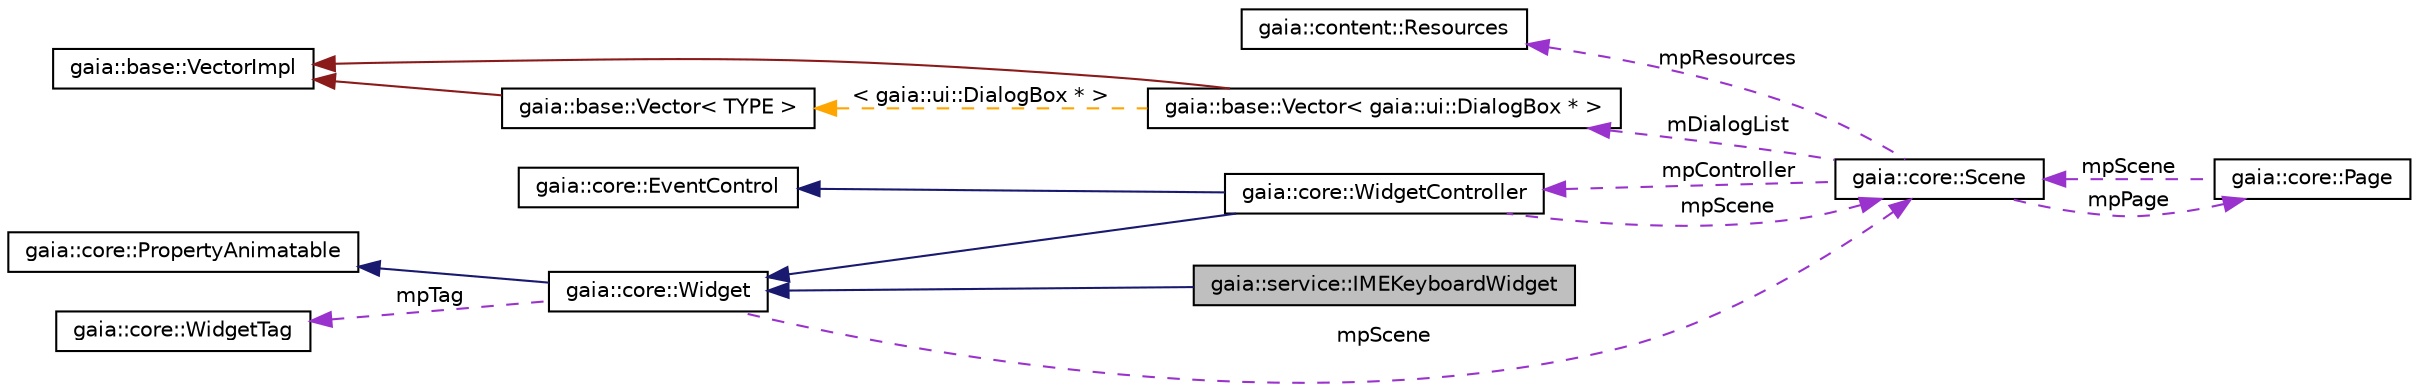 digraph G
{
  edge [fontname="Helvetica",fontsize="10",labelfontname="Helvetica",labelfontsize="10"];
  node [fontname="Helvetica",fontsize="10",shape=record];
  rankdir=LR;
  Node1 [label="gaia::service::IMEKeyboardWidget",height=0.2,width=0.4,color="black", fillcolor="grey75", style="filled" fontcolor="black"];
  Node2 -> Node1 [dir=back,color="midnightblue",fontsize="10",style="solid",fontname="Helvetica"];
  Node2 [label="gaia::core::Widget",height=0.2,width=0.4,color="black", fillcolor="white", style="filled",URL="$d8/dac/classgaia_1_1core_1_1_widget.html",tooltip="The Widget class is the base class of all user interface component."];
  Node3 -> Node2 [dir=back,color="midnightblue",fontsize="10",style="solid",fontname="Helvetica"];
  Node3 [label="gaia::core::PropertyAnimatable",height=0.2,width=0.4,color="black", fillcolor="white", style="filled",URL="$d0/db2/classgaia_1_1core_1_1_property_animatable.html",tooltip="Any animation object need to implement PropertyAnimatable because of setting value."];
  Node4 -> Node2 [dir=back,color="darkorchid3",fontsize="10",style="dashed",label="mpScene",fontname="Helvetica"];
  Node4 [label="gaia::core::Scene",height=0.2,width=0.4,color="black", fillcolor="white", style="filled",URL="$d5/dfb/classgaia_1_1core_1_1_scene.html",tooltip="A Scene is used to build a visual interface."];
  Node5 -> Node4 [dir=back,color="darkorchid3",fontsize="10",style="dashed",label="mpController",fontname="Helvetica"];
  Node5 [label="gaia::core::WidgetController",height=0.2,width=0.4,color="black", fillcolor="white", style="filled",URL="$db/d6c/classgaia_1_1core_1_1_widget_controller.html",tooltip="Define the default widget layout to put sets of layout in it."];
  Node2 -> Node5 [dir=back,color="midnightblue",fontsize="10",style="solid",fontname="Helvetica"];
  Node6 -> Node5 [dir=back,color="midnightblue",fontsize="10",style="solid",fontname="Helvetica"];
  Node6 [label="gaia::core::EventControl",height=0.2,width=0.4,color="black", fillcolor="white", style="filled",URL="$dd/de0/classgaia_1_1core_1_1_event_control.html",tooltip="EventControl is used to dispatch event and register listener."];
  Node4 -> Node5 [dir=back,color="darkorchid3",fontsize="10",style="dashed",label="mpScene",fontname="Helvetica"];
  Node7 -> Node4 [dir=back,color="darkorchid3",fontsize="10",style="dashed",label="mpResources",fontname="Helvetica"];
  Node7 [label="gaia::content::Resources",height=0.2,width=0.4,color="black", fillcolor="white", style="filled",URL="$de/dad/classgaia_1_1content_1_1_resources.html",tooltip="Class for accessing an application&#39;s resources."];
  Node8 -> Node4 [dir=back,color="darkorchid3",fontsize="10",style="dashed",label="mDialogList",fontname="Helvetica"];
  Node8 [label="gaia::base::Vector\< gaia::ui::DialogBox * \>",height=0.2,width=0.4,color="black", fillcolor="white", style="filled",URL="$df/d5d/classgaia_1_1base_1_1_vector.html"];
  Node9 -> Node8 [dir=back,color="firebrick4",fontsize="10",style="solid",fontname="Helvetica"];
  Node9 [label="gaia::base::VectorImpl",height=0.2,width=0.4,color="black", fillcolor="white", style="filled",URL="$d0/d21/classgaia_1_1base_1_1_vector_impl.html",tooltip="Implements vector data structure equipped with copy-on-write mechanism."];
  Node10 -> Node8 [dir=back,color="orange",fontsize="10",style="dashed",label="\< gaia::ui::DialogBox * \>",fontname="Helvetica"];
  Node10 [label="gaia::base::Vector\< TYPE \>",height=0.2,width=0.4,color="black", fillcolor="white", style="filled",URL="$df/d5d/classgaia_1_1base_1_1_vector.html",tooltip="This class implements the vector data structure."];
  Node9 -> Node10 [dir=back,color="firebrick4",fontsize="10",style="solid",fontname="Helvetica"];
  Node11 -> Node4 [dir=back,color="darkorchid3",fontsize="10",style="dashed",label="mpPage",fontname="Helvetica"];
  Node11 [label="gaia::core::Page",height=0.2,width=0.4,color="black", fillcolor="white", style="filled",URL="$db/d3f/classgaia_1_1core_1_1_page.html",tooltip="An page is a single, focused thing that the user can do."];
  Node4 -> Node11 [dir=back,color="darkorchid3",fontsize="10",style="dashed",label="mpScene",fontname="Helvetica"];
  Node12 -> Node2 [dir=back,color="darkorchid3",fontsize="10",style="dashed",label="mpTag",fontname="Helvetica"];
  Node12 [label="gaia::core::WidgetTag",height=0.2,width=0.4,color="black", fillcolor="white", style="filled",URL="$db/d88/classgaia_1_1core_1_1_widget_tag.html"];
}
